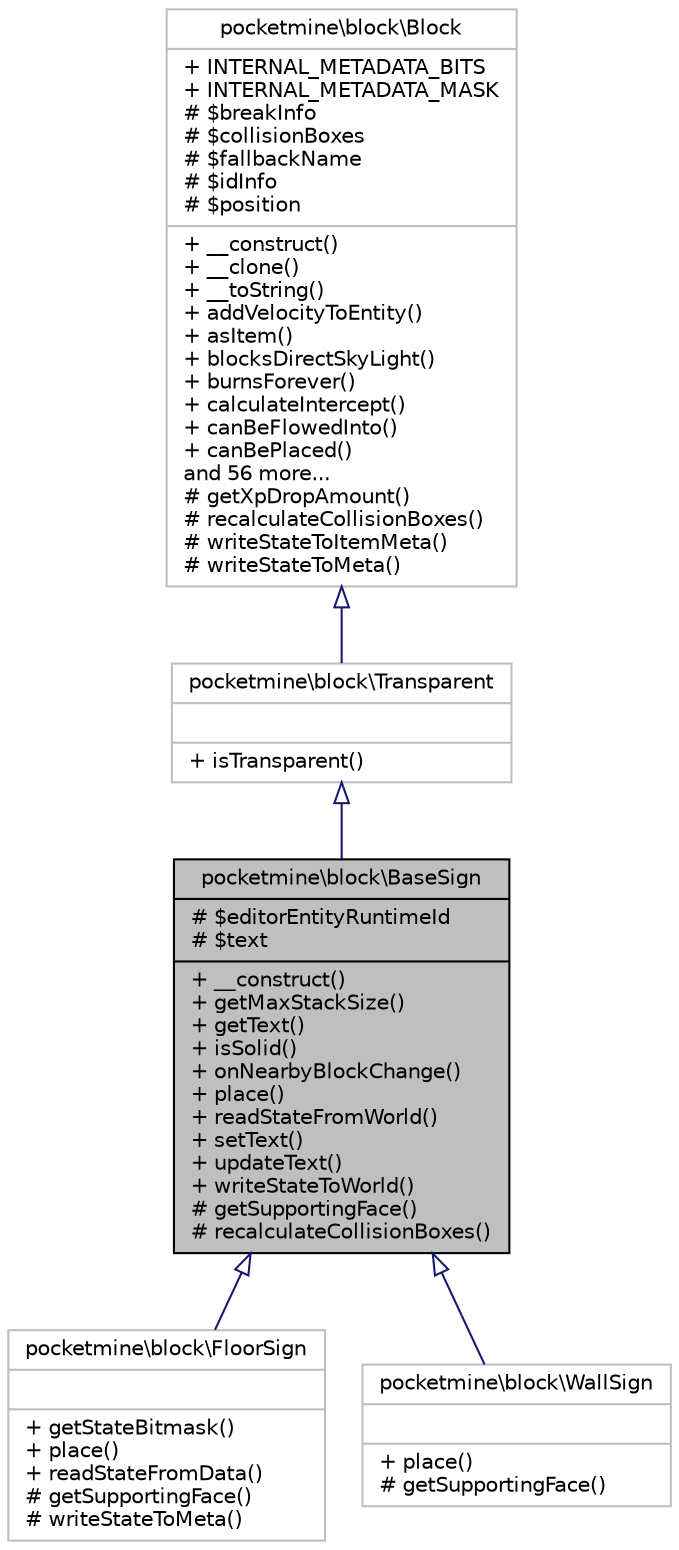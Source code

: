 digraph "pocketmine\block\BaseSign"
{
 // INTERACTIVE_SVG=YES
 // LATEX_PDF_SIZE
  edge [fontname="Helvetica",fontsize="10",labelfontname="Helvetica",labelfontsize="10"];
  node [fontname="Helvetica",fontsize="10",shape=record];
  Node1 [label="{pocketmine\\block\\BaseSign\n|# $editorEntityRuntimeId\l# $text\l|+ __construct()\l+ getMaxStackSize()\l+ getText()\l+ isSolid()\l+ onNearbyBlockChange()\l+ place()\l+ readStateFromWorld()\l+ setText()\l+ updateText()\l+ writeStateToWorld()\l# getSupportingFace()\l# recalculateCollisionBoxes()\l}",height=0.2,width=0.4,color="black", fillcolor="grey75", style="filled", fontcolor="black",tooltip=" "];
  Node2 -> Node1 [dir="back",color="midnightblue",fontsize="10",style="solid",arrowtail="onormal",fontname="Helvetica"];
  Node2 [label="{pocketmine\\block\\Transparent\n||+ isTransparent()\l}",height=0.2,width=0.4,color="grey75", fillcolor="white", style="filled",URL="$d5/d1b/classpocketmine_1_1block_1_1_transparent.html",tooltip=" "];
  Node3 -> Node2 [dir="back",color="midnightblue",fontsize="10",style="solid",arrowtail="onormal",fontname="Helvetica"];
  Node3 [label="{pocketmine\\block\\Block\n|+ INTERNAL_METADATA_BITS\l+ INTERNAL_METADATA_MASK\l# $breakInfo\l# $collisionBoxes\l# $fallbackName\l# $idInfo\l# $position\l|+ __construct()\l+ __clone()\l+ __toString()\l+ addVelocityToEntity()\l+ asItem()\l+ blocksDirectSkyLight()\l+ burnsForever()\l+ calculateIntercept()\l+ canBeFlowedInto()\l+ canBePlaced()\land 56 more...\l# getXpDropAmount()\l# recalculateCollisionBoxes()\l# writeStateToItemMeta()\l# writeStateToMeta()\l}",height=0.2,width=0.4,color="grey75", fillcolor="white", style="filled",URL="$d7/d27/classpocketmine_1_1block_1_1_block.html",tooltip=" "];
  Node1 -> Node4 [dir="back",color="midnightblue",fontsize="10",style="solid",arrowtail="onormal",fontname="Helvetica"];
  Node4 [label="{pocketmine\\block\\FloorSign\n||+ getStateBitmask()\l+ place()\l+ readStateFromData()\l# getSupportingFace()\l# writeStateToMeta()\l}",height=0.2,width=0.4,color="grey75", fillcolor="white", style="filled",URL="$dd/de8/classpocketmine_1_1block_1_1_floor_sign.html",tooltip=" "];
  Node1 -> Node5 [dir="back",color="midnightblue",fontsize="10",style="solid",arrowtail="onormal",fontname="Helvetica"];
  Node5 [label="{pocketmine\\block\\WallSign\n||+ place()\l# getSupportingFace()\l}",height=0.2,width=0.4,color="grey75", fillcolor="white", style="filled",URL="$df/d74/classpocketmine_1_1block_1_1_wall_sign.html",tooltip=" "];
}
